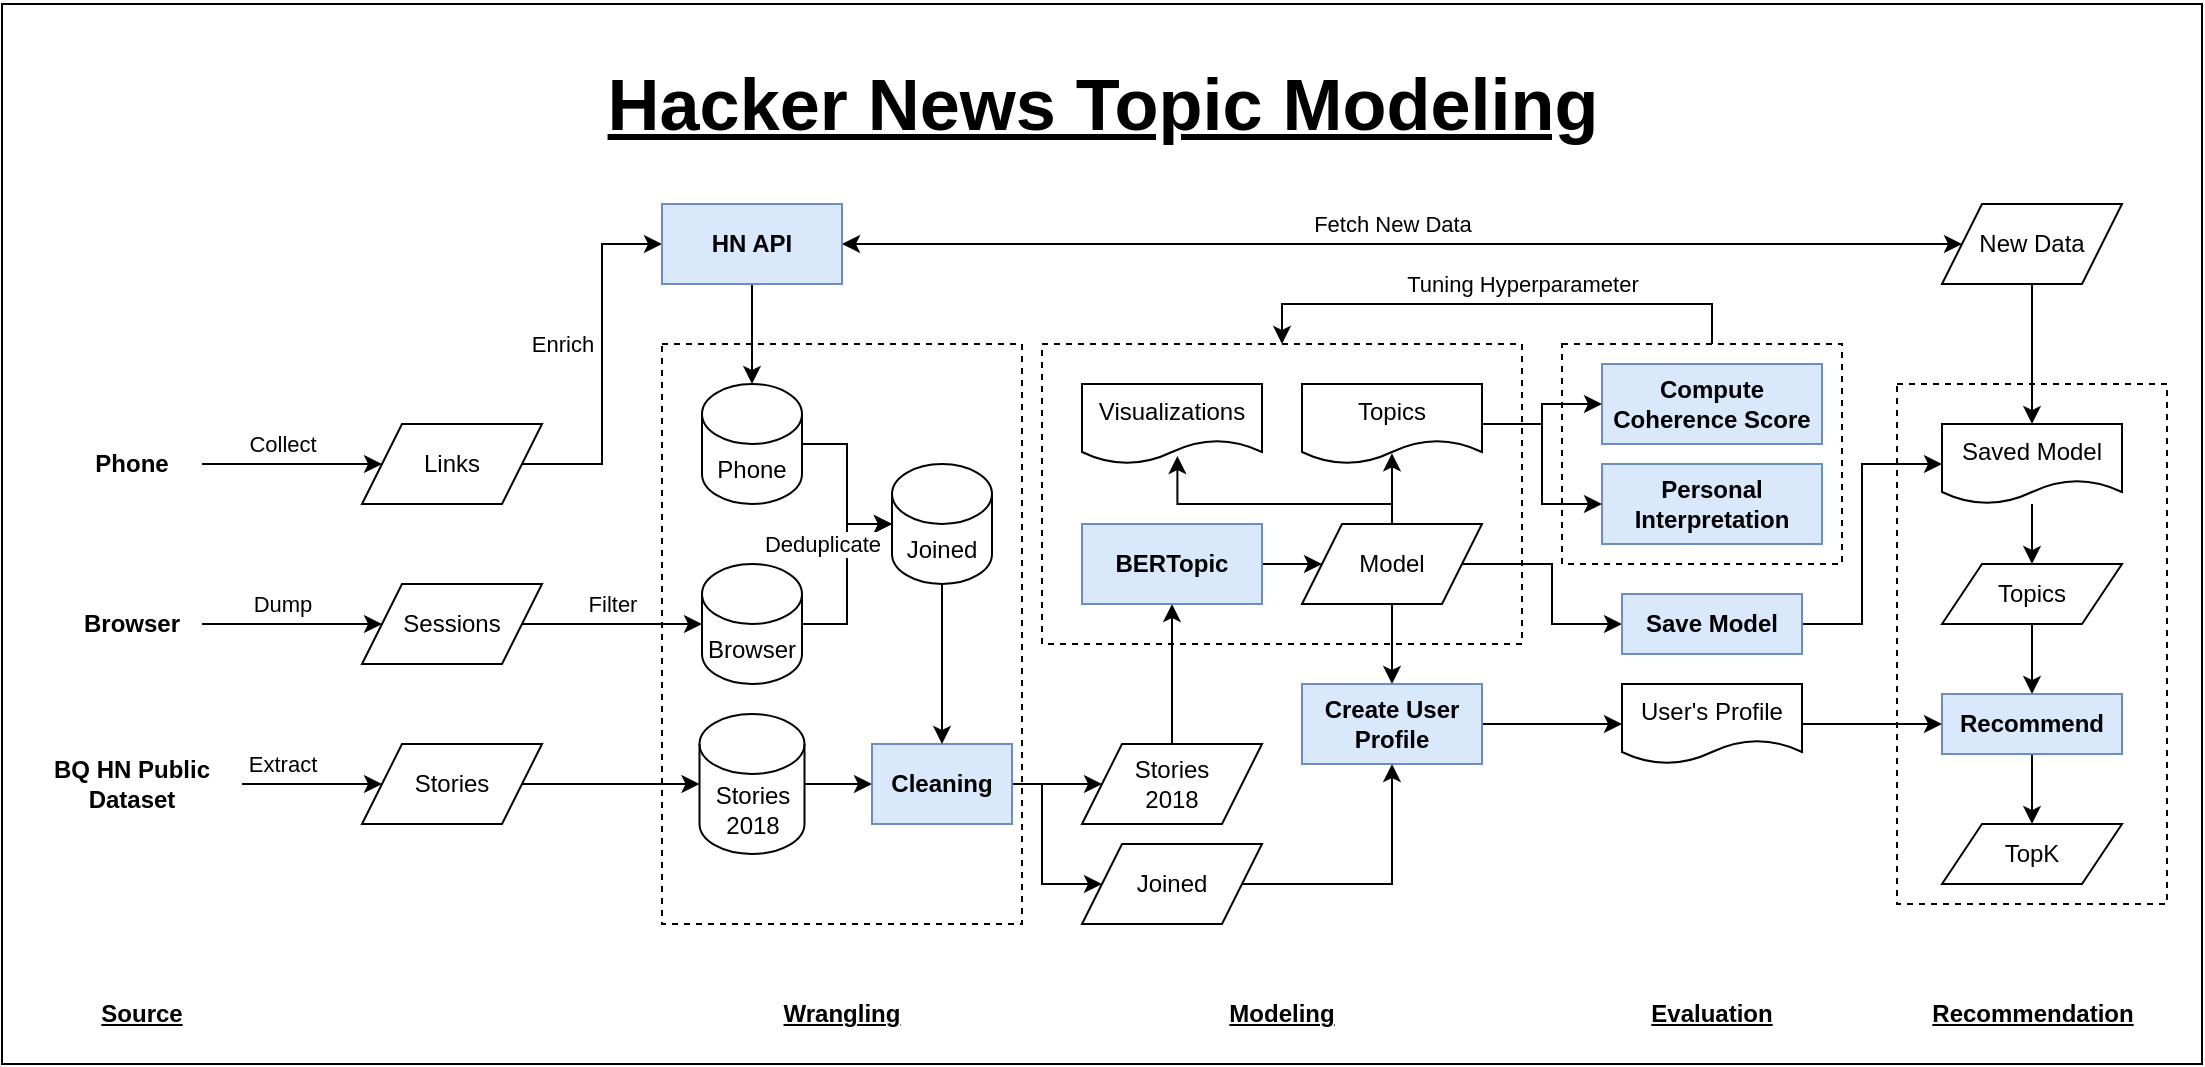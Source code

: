 <mxfile version="20.5.1" pages="2"><diagram id="fc1f3b67-3c9b-b1b3-7705-706421d27264" name="Hacker News Topic Modeling"><mxGraphModel dx="1027" dy="1567" grid="1" gridSize="10" guides="1" tooltips="1" connect="1" arrows="1" fold="1" page="1" pageScale="1" pageWidth="1100" pageHeight="850" math="0" shadow="0"><root><mxCell id="0"/><mxCell id="1" parent="0"/><mxCell id="yzU_6NjBlMC4nw0FbScF-209" value="" style="rounded=0;whiteSpace=wrap;html=1;fontSize=11;" vertex="1" parent="1"><mxGeometry y="-840" width="1100" height="530" as="geometry"/></mxCell><mxCell id="yzU_6NjBlMC4nw0FbScF-184" value="" style="rounded=0;whiteSpace=wrap;html=1;dashed=1;container=0;" vertex="1" parent="1"><mxGeometry x="947.5" y="-650" width="135" height="260" as="geometry"/></mxCell><mxCell id="yzU_6NjBlMC4nw0FbScF-57" value="" style="rounded=0;whiteSpace=wrap;html=1;dashed=1;" vertex="1" parent="1"><mxGeometry x="520" y="-670" width="240" height="150" as="geometry"/></mxCell><mxCell id="yzU_6NjBlMC4nw0FbScF-17" value="" style="rounded=0;whiteSpace=wrap;html=1;dashed=1;" vertex="1" parent="1"><mxGeometry x="330" y="-670" width="180" height="290" as="geometry"/></mxCell><mxCell id="L6XUVocnSM9AH8qmuX1u-2" value="&lt;h2 data-ved=&quot;2ahUKEwiYiaqV9PX6AhUh9nMBHewbC8oQ3B0oAXoECBsQDw&quot; data-attrid=&quot;title&quot; data-local-attribute=&quot;d3bn&quot; class=&quot;qrShPb kno-ecr-pt PZPZlf q8U8x&quot;&gt;&lt;u&gt;&lt;span&gt;Hacker News Topic Modeling&lt;br&gt;&lt;/span&gt;&lt;/u&gt;&lt;/h2&gt;" style="text;strokeColor=none;fillColor=none;html=1;fontSize=24;fontStyle=1;verticalAlign=middle;align=center;" parent="1" vertex="1"><mxGeometry x="500" y="-810" width="100" height="40" as="geometry"/></mxCell><mxCell id="yzU_6NjBlMC4nw0FbScF-10" style="edgeStyle=orthogonalEdgeStyle;rounded=0;orthogonalLoop=1;jettySize=auto;html=1;entryX=0;entryY=0.5;entryDx=0;entryDy=0;" edge="1" parent="1" source="yzU_6NjBlMC4nw0FbScF-2" target="yzU_6NjBlMC4nw0FbScF-6"><mxGeometry relative="1" as="geometry"/></mxCell><mxCell id="yzU_6NjBlMC4nw0FbScF-25" value="Collect" style="edgeLabel;html=1;align=center;verticalAlign=middle;resizable=0;points=[];" vertex="1" connectable="0" parent="yzU_6NjBlMC4nw0FbScF-10"><mxGeometry x="-0.222" y="1" relative="1" as="geometry"><mxPoint x="5" y="-9" as="offset"/></mxGeometry></mxCell><mxCell id="yzU_6NjBlMC4nw0FbScF-2" value="&lt;b&gt;Phone&lt;/b&gt;" style="text;html=1;strokeColor=none;fillColor=none;align=center;verticalAlign=middle;whiteSpace=wrap;rounded=0;" vertex="1" parent="1"><mxGeometry x="30" y="-630" width="70" height="40" as="geometry"/></mxCell><mxCell id="yzU_6NjBlMC4nw0FbScF-11" style="edgeStyle=orthogonalEdgeStyle;rounded=0;orthogonalLoop=1;jettySize=auto;html=1;entryX=0;entryY=0.5;entryDx=0;entryDy=0;" edge="1" parent="1" source="yzU_6NjBlMC4nw0FbScF-3" target="yzU_6NjBlMC4nw0FbScF-7"><mxGeometry relative="1" as="geometry"/></mxCell><mxCell id="yzU_6NjBlMC4nw0FbScF-3" value="&lt;b&gt;Browser&lt;/b&gt;" style="text;html=1;strokeColor=none;fillColor=none;align=center;verticalAlign=middle;whiteSpace=wrap;rounded=0;" vertex="1" parent="1"><mxGeometry x="30" y="-550" width="70" height="40" as="geometry"/></mxCell><mxCell id="yzU_6NjBlMC4nw0FbScF-12" style="edgeStyle=orthogonalEdgeStyle;rounded=0;orthogonalLoop=1;jettySize=auto;html=1;entryX=0;entryY=0.5;entryDx=0;entryDy=0;" edge="1" parent="1" source="yzU_6NjBlMC4nw0FbScF-4" target="yzU_6NjBlMC4nw0FbScF-8"><mxGeometry relative="1" as="geometry"/></mxCell><mxCell id="yzU_6NjBlMC4nw0FbScF-4" value="&lt;b&gt;BQ HN Public Dataset&lt;/b&gt;" style="text;html=1;strokeColor=none;fillColor=none;align=center;verticalAlign=middle;whiteSpace=wrap;rounded=0;" vertex="1" parent="1"><mxGeometry x="10" y="-470" width="110" height="40" as="geometry"/></mxCell><mxCell id="yzU_6NjBlMC4nw0FbScF-29" style="edgeStyle=orthogonalEdgeStyle;rounded=0;orthogonalLoop=1;jettySize=auto;html=1;entryX=0;entryY=0.5;entryDx=0;entryDy=0;" edge="1" parent="1" source="yzU_6NjBlMC4nw0FbScF-6" target="yzU_6NjBlMC4nw0FbScF-28"><mxGeometry relative="1" as="geometry"><Array as="points"><mxPoint x="300" y="-610"/><mxPoint x="300" y="-720"/></Array></mxGeometry></mxCell><mxCell id="yzU_6NjBlMC4nw0FbScF-31" value="Enrich" style="edgeLabel;html=1;align=center;verticalAlign=middle;resizable=0;points=[];" vertex="1" connectable="0" parent="yzU_6NjBlMC4nw0FbScF-29"><mxGeometry x="-0.183" y="-1" relative="1" as="geometry"><mxPoint x="-21" y="-27" as="offset"/></mxGeometry></mxCell><mxCell id="yzU_6NjBlMC4nw0FbScF-6" value="Links" style="shape=parallelogram;perimeter=parallelogramPerimeter;whiteSpace=wrap;html=1;fixedSize=1;" vertex="1" parent="1"><mxGeometry x="180" y="-630" width="90" height="40" as="geometry"/></mxCell><mxCell id="yzU_6NjBlMC4nw0FbScF-208" style="edgeStyle=orthogonalEdgeStyle;rounded=0;orthogonalLoop=1;jettySize=auto;html=1;entryX=0;entryY=0.5;entryDx=0;entryDy=0;entryPerimeter=0;fontSize=11;" edge="1" parent="1" source="yzU_6NjBlMC4nw0FbScF-7" target="yzU_6NjBlMC4nw0FbScF-14"><mxGeometry relative="1" as="geometry"/></mxCell><mxCell id="yzU_6NjBlMC4nw0FbScF-7" value="Sessions" style="shape=parallelogram;perimeter=parallelogramPerimeter;whiteSpace=wrap;html=1;fixedSize=1;" vertex="1" parent="1"><mxGeometry x="180" y="-550" width="90" height="40" as="geometry"/></mxCell><mxCell id="yzU_6NjBlMC4nw0FbScF-97" style="edgeStyle=orthogonalEdgeStyle;rounded=0;orthogonalLoop=1;jettySize=auto;html=1;entryX=0;entryY=0.5;entryDx=0;entryDy=0;entryPerimeter=0;fontSize=11;" edge="1" parent="1" source="yzU_6NjBlMC4nw0FbScF-8" target="yzU_6NjBlMC4nw0FbScF-15"><mxGeometry relative="1" as="geometry"/></mxCell><mxCell id="yzU_6NjBlMC4nw0FbScF-8" value="Stories" style="shape=parallelogram;perimeter=parallelogramPerimeter;whiteSpace=wrap;html=1;fixedSize=1;" vertex="1" parent="1"><mxGeometry x="180" y="-470" width="90" height="40" as="geometry"/></mxCell><mxCell id="yzU_6NjBlMC4nw0FbScF-104" style="edgeStyle=orthogonalEdgeStyle;rounded=0;orthogonalLoop=1;jettySize=auto;html=1;entryX=0;entryY=0.5;entryDx=0;entryDy=0;entryPerimeter=0;fontSize=11;" edge="1" parent="1" source="yzU_6NjBlMC4nw0FbScF-13" target="yzU_6NjBlMC4nw0FbScF-99"><mxGeometry relative="1" as="geometry"/></mxCell><mxCell id="yzU_6NjBlMC4nw0FbScF-13" value="Phone" style="shape=cylinder3;whiteSpace=wrap;html=1;boundedLbl=1;backgroundOutline=1;size=15;" vertex="1" parent="1"><mxGeometry x="350" y="-650" width="50" height="60" as="geometry"/></mxCell><mxCell id="yzU_6NjBlMC4nw0FbScF-105" style="edgeStyle=orthogonalEdgeStyle;rounded=0;orthogonalLoop=1;jettySize=auto;html=1;entryX=0;entryY=0.5;entryDx=0;entryDy=0;entryPerimeter=0;fontSize=11;" edge="1" parent="1" source="yzU_6NjBlMC4nw0FbScF-14" target="yzU_6NjBlMC4nw0FbScF-99"><mxGeometry relative="1" as="geometry"/></mxCell><mxCell id="yzU_6NjBlMC4nw0FbScF-14" value="Browser" style="shape=cylinder3;whiteSpace=wrap;html=1;boundedLbl=1;backgroundOutline=1;size=15;" vertex="1" parent="1"><mxGeometry x="350" y="-560" width="50" height="60" as="geometry"/></mxCell><mxCell id="yzU_6NjBlMC4nw0FbScF-96" style="edgeStyle=orthogonalEdgeStyle;rounded=0;orthogonalLoop=1;jettySize=auto;html=1;entryX=0;entryY=0.5;entryDx=0;entryDy=0;fontSize=11;" edge="1" parent="1" source="yzU_6NjBlMC4nw0FbScF-15" target="yzU_6NjBlMC4nw0FbScF-94"><mxGeometry relative="1" as="geometry"/></mxCell><mxCell id="yzU_6NjBlMC4nw0FbScF-15" value="Stories 2018" style="shape=cylinder3;whiteSpace=wrap;html=1;boundedLbl=1;backgroundOutline=1;size=15;" vertex="1" parent="1"><mxGeometry x="348.75" y="-485" width="52.5" height="70" as="geometry"/></mxCell><mxCell id="yzU_6NjBlMC4nw0FbScF-18" value="&lt;u&gt;&lt;b&gt;Source&lt;/b&gt;&lt;/u&gt;" style="text;html=1;strokeColor=none;fillColor=none;align=center;verticalAlign=middle;whiteSpace=wrap;rounded=0;dashed=1;" vertex="1" parent="1"><mxGeometry x="40" y="-350" width="60" height="30" as="geometry"/></mxCell><mxCell id="yzU_6NjBlMC4nw0FbScF-19" value="&lt;u&gt;&lt;b&gt;Wrangling&lt;/b&gt;&lt;/u&gt;" style="text;html=1;strokeColor=none;fillColor=none;align=center;verticalAlign=middle;whiteSpace=wrap;rounded=0;dashed=1;" vertex="1" parent="1"><mxGeometry x="355" y="-350" width="130" height="30" as="geometry"/></mxCell><mxCell id="yzU_6NjBlMC4nw0FbScF-26" value="Dump" style="edgeLabel;html=1;align=center;verticalAlign=middle;resizable=0;points=[];" vertex="1" connectable="0" parent="1"><mxGeometry x="140.002" y="-540" as="geometry"/></mxCell><mxCell id="yzU_6NjBlMC4nw0FbScF-27" value="Extract" style="edgeLabel;html=1;align=center;verticalAlign=middle;resizable=0;points=[];" vertex="1" connectable="0" parent="1"><mxGeometry x="140.002" y="-460" as="geometry"/></mxCell><mxCell id="yzU_6NjBlMC4nw0FbScF-30" style="edgeStyle=orthogonalEdgeStyle;rounded=0;orthogonalLoop=1;jettySize=auto;html=1;entryX=0.5;entryY=0;entryDx=0;entryDy=0;entryPerimeter=0;" edge="1" parent="1" source="yzU_6NjBlMC4nw0FbScF-28" target="yzU_6NjBlMC4nw0FbScF-13"><mxGeometry relative="1" as="geometry"><Array as="points"><mxPoint x="375" y="-720"/></Array></mxGeometry></mxCell><mxCell id="yzU_6NjBlMC4nw0FbScF-186" style="rounded=0;orthogonalLoop=1;jettySize=auto;html=1;entryX=0;entryY=0.5;entryDx=0;entryDy=0;fontSize=11;startArrow=classic;startFill=1;" edge="1" parent="1" source="yzU_6NjBlMC4nw0FbScF-28" target="yzU_6NjBlMC4nw0FbScF-185"><mxGeometry relative="1" as="geometry"/></mxCell><mxCell id="yzU_6NjBlMC4nw0FbScF-211" value="Fetch New Data" style="edgeLabel;html=1;align=center;verticalAlign=middle;resizable=0;points=[];fontSize=11;" vertex="1" connectable="0" parent="yzU_6NjBlMC4nw0FbScF-186"><mxGeometry x="-0.075" y="1" relative="1" as="geometry"><mxPoint x="16" y="-9" as="offset"/></mxGeometry></mxCell><mxCell id="yzU_6NjBlMC4nw0FbScF-28" value="&lt;b&gt;HN API&lt;/b&gt;" style="rounded=0;whiteSpace=wrap;html=1;fillColor=#dae8fc;strokeColor=#6c8ebf;" vertex="1" parent="1"><mxGeometry x="330" y="-740" width="90" height="40" as="geometry"/></mxCell><mxCell id="yzU_6NjBlMC4nw0FbScF-32" value="Filter" style="edgeLabel;html=1;align=center;verticalAlign=middle;resizable=0;points=[];" vertex="1" connectable="0" parent="1"><mxGeometry x="304.998" y="-539.996" as="geometry"/></mxCell><mxCell id="yzU_6NjBlMC4nw0FbScF-58" value="&lt;u&gt;&lt;b&gt;Modeling&lt;/b&gt;&lt;/u&gt;" style="text;html=1;strokeColor=none;fillColor=none;align=center;verticalAlign=middle;whiteSpace=wrap;rounded=0;dashed=1;" vertex="1" parent="1"><mxGeometry x="610" y="-350" width="60" height="30" as="geometry"/></mxCell><mxCell id="yzU_6NjBlMC4nw0FbScF-61" value="Visualizations" style="shape=document;whiteSpace=wrap;html=1;boundedLbl=1;" vertex="1" parent="1"><mxGeometry x="540" y="-650" width="90" height="40" as="geometry"/></mxCell><mxCell id="yzU_6NjBlMC4nw0FbScF-146" style="edgeStyle=orthogonalEdgeStyle;rounded=0;orthogonalLoop=1;jettySize=auto;html=1;entryX=0.5;entryY=0;entryDx=0;entryDy=0;fontSize=11;" edge="1" parent="1" source="yzU_6NjBlMC4nw0FbScF-67" target="yzU_6NjBlMC4nw0FbScF-57"><mxGeometry relative="1" as="geometry"><Array as="points"><mxPoint x="855" y="-690"/><mxPoint x="640" y="-690"/></Array></mxGeometry></mxCell><mxCell id="yzU_6NjBlMC4nw0FbScF-67" value="" style="rounded=0;whiteSpace=wrap;html=1;dashed=1;container=0;" vertex="1" parent="1"><mxGeometry x="780" y="-670" width="140" height="110" as="geometry"/></mxCell><mxCell id="yzU_6NjBlMC4nw0FbScF-69" value="&lt;b&gt;Compute Coherence Score&lt;/b&gt;" style="rounded=0;whiteSpace=wrap;html=1;fillColor=#dae8fc;strokeColor=#6c8ebf;" vertex="1" parent="1"><mxGeometry x="800" y="-660" width="110" height="40" as="geometry"/></mxCell><mxCell id="yzU_6NjBlMC4nw0FbScF-72" value="&lt;b&gt;Personal Interpretation&lt;/b&gt;" style="rounded=0;whiteSpace=wrap;html=1;fillColor=#dae8fc;strokeColor=#6c8ebf;" vertex="1" parent="1"><mxGeometry x="800" y="-610" width="110" height="40" as="geometry"/></mxCell><mxCell id="yzU_6NjBlMC4nw0FbScF-122" style="edgeStyle=orthogonalEdgeStyle;rounded=0;orthogonalLoop=1;jettySize=auto;html=1;entryX=0;entryY=0.5;entryDx=0;entryDy=0;fontSize=11;" edge="1" parent="1" source="yzU_6NjBlMC4nw0FbScF-94" target="yzU_6NjBlMC4nw0FbScF-120"><mxGeometry relative="1" as="geometry"/></mxCell><mxCell id="yzU_6NjBlMC4nw0FbScF-123" style="edgeStyle=orthogonalEdgeStyle;rounded=0;orthogonalLoop=1;jettySize=auto;html=1;entryX=0;entryY=0.5;entryDx=0;entryDy=0;fontSize=11;" edge="1" parent="1" source="yzU_6NjBlMC4nw0FbScF-94" target="yzU_6NjBlMC4nw0FbScF-121"><mxGeometry relative="1" as="geometry"><Array as="points"><mxPoint x="520" y="-450"/><mxPoint x="520" y="-400"/></Array></mxGeometry></mxCell><mxCell id="yzU_6NjBlMC4nw0FbScF-94" value="&lt;b&gt;Cleaning&lt;/b&gt;" style="rounded=0;whiteSpace=wrap;html=1;fillColor=#dae8fc;strokeColor=#6c8ebf;" vertex="1" parent="1"><mxGeometry x="435" y="-470" width="70" height="40" as="geometry"/></mxCell><mxCell id="yzU_6NjBlMC4nw0FbScF-102" style="edgeStyle=orthogonalEdgeStyle;rounded=0;orthogonalLoop=1;jettySize=auto;html=1;entryX=0.5;entryY=0;entryDx=0;entryDy=0;fontSize=11;" edge="1" parent="1" source="yzU_6NjBlMC4nw0FbScF-99" target="yzU_6NjBlMC4nw0FbScF-94"><mxGeometry relative="1" as="geometry"/></mxCell><mxCell id="yzU_6NjBlMC4nw0FbScF-99" value="Joined" style="shape=cylinder3;whiteSpace=wrap;html=1;boundedLbl=1;backgroundOutline=1;size=15;" vertex="1" parent="1"><mxGeometry x="445" y="-610" width="50" height="60" as="geometry"/></mxCell><mxCell id="yzU_6NjBlMC4nw0FbScF-106" value="Deduplicate" style="edgeLabel;html=1;align=center;verticalAlign=middle;resizable=0;points=[];" vertex="1" connectable="0" parent="1"><mxGeometry x="409.998" y="-569.996" as="geometry"/></mxCell><mxCell id="yzU_6NjBlMC4nw0FbScF-125" style="edgeStyle=orthogonalEdgeStyle;rounded=0;orthogonalLoop=1;jettySize=auto;html=1;entryX=0.5;entryY=1;entryDx=0;entryDy=0;fontSize=11;" edge="1" parent="1" source="yzU_6NjBlMC4nw0FbScF-120" target="yzU_6NjBlMC4nw0FbScF-59"><mxGeometry relative="1" as="geometry"/></mxCell><mxCell id="yzU_6NjBlMC4nw0FbScF-120" value="&lt;div&gt;Stories&lt;/div&gt;&lt;div&gt;2018&lt;/div&gt;" style="shape=parallelogram;perimeter=parallelogramPerimeter;whiteSpace=wrap;html=1;fixedSize=1;" vertex="1" parent="1"><mxGeometry x="540" y="-470" width="90" height="40" as="geometry"/></mxCell><mxCell id="yzU_6NjBlMC4nw0FbScF-136" style="edgeStyle=orthogonalEdgeStyle;rounded=0;orthogonalLoop=1;jettySize=auto;html=1;entryX=0.5;entryY=1;entryDx=0;entryDy=0;fontSize=11;" edge="1" parent="1" source="yzU_6NjBlMC4nw0FbScF-121" target="yzU_6NjBlMC4nw0FbScF-134"><mxGeometry relative="1" as="geometry"/></mxCell><mxCell id="yzU_6NjBlMC4nw0FbScF-121" value="Joined" style="shape=parallelogram;perimeter=parallelogramPerimeter;whiteSpace=wrap;html=1;fixedSize=1;" vertex="1" parent="1"><mxGeometry x="540" y="-420" width="90" height="40" as="geometry"/></mxCell><mxCell id="yzU_6NjBlMC4nw0FbScF-131" style="edgeStyle=orthogonalEdgeStyle;rounded=0;orthogonalLoop=1;jettySize=auto;html=1;entryX=0;entryY=0.5;entryDx=0;entryDy=0;fontSize=11;" edge="1" parent="1" source="yzU_6NjBlMC4nw0FbScF-59" target="yzU_6NjBlMC4nw0FbScF-130"><mxGeometry relative="1" as="geometry"/></mxCell><mxCell id="yzU_6NjBlMC4nw0FbScF-59" value="&lt;b&gt;BERTopic&lt;/b&gt;" style="rounded=0;whiteSpace=wrap;html=1;fillColor=#dae8fc;strokeColor=#6c8ebf;" vertex="1" parent="1"><mxGeometry x="540" y="-580" width="90" height="40" as="geometry"/></mxCell><mxCell id="yzU_6NjBlMC4nw0FbScF-142" style="edgeStyle=orthogonalEdgeStyle;rounded=0;orthogonalLoop=1;jettySize=auto;html=1;entryX=0;entryY=0.5;entryDx=0;entryDy=0;fontSize=11;" edge="1" parent="1" source="yzU_6NjBlMC4nw0FbScF-128" target="yzU_6NjBlMC4nw0FbScF-69"><mxGeometry relative="1" as="geometry"><Array as="points"><mxPoint x="770" y="-630"/><mxPoint x="770" y="-640"/></Array></mxGeometry></mxCell><mxCell id="yzU_6NjBlMC4nw0FbScF-143" style="edgeStyle=orthogonalEdgeStyle;rounded=0;orthogonalLoop=1;jettySize=auto;html=1;entryX=0;entryY=0.5;entryDx=0;entryDy=0;fontSize=11;" edge="1" parent="1" source="yzU_6NjBlMC4nw0FbScF-128" target="yzU_6NjBlMC4nw0FbScF-72"><mxGeometry relative="1" as="geometry"><Array as="points"><mxPoint x="770" y="-630"/><mxPoint x="770" y="-590"/></Array></mxGeometry></mxCell><mxCell id="yzU_6NjBlMC4nw0FbScF-128" value="Topics" style="shape=document;whiteSpace=wrap;html=1;boundedLbl=1;" vertex="1" parent="1"><mxGeometry x="650" y="-650" width="90" height="40" as="geometry"/></mxCell><mxCell id="yzU_6NjBlMC4nw0FbScF-132" style="edgeStyle=orthogonalEdgeStyle;rounded=0;orthogonalLoop=1;jettySize=auto;html=1;entryX=0.5;entryY=0.867;entryDx=0;entryDy=0;entryPerimeter=0;fontSize=11;" edge="1" parent="1" source="yzU_6NjBlMC4nw0FbScF-130" target="yzU_6NjBlMC4nw0FbScF-128"><mxGeometry relative="1" as="geometry"/></mxCell><mxCell id="yzU_6NjBlMC4nw0FbScF-133" style="edgeStyle=orthogonalEdgeStyle;rounded=0;orthogonalLoop=1;jettySize=auto;html=1;entryX=0.53;entryY=0.9;entryDx=0;entryDy=0;entryPerimeter=0;fontSize=11;" edge="1" parent="1" source="yzU_6NjBlMC4nw0FbScF-130" target="yzU_6NjBlMC4nw0FbScF-61"><mxGeometry relative="1" as="geometry"><Array as="points"><mxPoint x="695" y="-590"/><mxPoint x="588" y="-590"/></Array></mxGeometry></mxCell><mxCell id="yzU_6NjBlMC4nw0FbScF-135" style="edgeStyle=orthogonalEdgeStyle;rounded=0;orthogonalLoop=1;jettySize=auto;html=1;entryX=0.5;entryY=0;entryDx=0;entryDy=0;fontSize=11;" edge="1" parent="1" source="yzU_6NjBlMC4nw0FbScF-130" target="yzU_6NjBlMC4nw0FbScF-134"><mxGeometry relative="1" as="geometry"/></mxCell><mxCell id="yzU_6NjBlMC4nw0FbScF-182" style="edgeStyle=orthogonalEdgeStyle;rounded=0;orthogonalLoop=1;jettySize=auto;html=1;entryX=0;entryY=0.5;entryDx=0;entryDy=0;fontSize=11;" edge="1" parent="1" source="yzU_6NjBlMC4nw0FbScF-130" target="yzU_6NjBlMC4nw0FbScF-178"><mxGeometry relative="1" as="geometry"/></mxCell><mxCell id="yzU_6NjBlMC4nw0FbScF-130" value="Model" style="shape=parallelogram;perimeter=parallelogramPerimeter;whiteSpace=wrap;html=1;fixedSize=1;" vertex="1" parent="1"><mxGeometry x="650" y="-580" width="90" height="40" as="geometry"/></mxCell><mxCell id="yzU_6NjBlMC4nw0FbScF-202" style="edgeStyle=orthogonalEdgeStyle;rounded=0;orthogonalLoop=1;jettySize=auto;html=1;entryX=0;entryY=0.5;entryDx=0;entryDy=0;fontSize=11;" edge="1" parent="1" source="yzU_6NjBlMC4nw0FbScF-134" target="yzU_6NjBlMC4nw0FbScF-201"><mxGeometry relative="1" as="geometry"/></mxCell><mxCell id="yzU_6NjBlMC4nw0FbScF-134" value="&lt;b&gt;Create User Profile&lt;/b&gt;" style="rounded=0;whiteSpace=wrap;html=1;fillColor=#dae8fc;strokeColor=#6c8ebf;" vertex="1" parent="1"><mxGeometry x="650" y="-500" width="90" height="40" as="geometry"/></mxCell><mxCell id="yzU_6NjBlMC4nw0FbScF-176" value="Tuning Hyperparameter" style="edgeLabel;html=1;align=center;verticalAlign=middle;resizable=0;points=[];" vertex="1" connectable="0" parent="1"><mxGeometry x="759.998" y="-699.996" as="geometry"/></mxCell><mxCell id="yzU_6NjBlMC4nw0FbScF-207" style="edgeStyle=orthogonalEdgeStyle;rounded=0;orthogonalLoop=1;jettySize=auto;html=1;entryX=0;entryY=0.5;entryDx=0;entryDy=0;fontSize=11;" edge="1" parent="1" source="yzU_6NjBlMC4nw0FbScF-178" target="yzU_6NjBlMC4nw0FbScF-187"><mxGeometry relative="1" as="geometry"><Array as="points"><mxPoint x="930" y="-530"/><mxPoint x="930" y="-610"/></Array></mxGeometry></mxCell><mxCell id="yzU_6NjBlMC4nw0FbScF-178" value="&lt;b&gt;Save Model&lt;/b&gt;" style="rounded=0;whiteSpace=wrap;html=1;fillColor=#dae8fc;strokeColor=#6c8ebf;" vertex="1" parent="1"><mxGeometry x="810" y="-545" width="90" height="30" as="geometry"/></mxCell><mxCell id="yzU_6NjBlMC4nw0FbScF-181" value="&lt;u&gt;&lt;b&gt;Evaluation&lt;/b&gt;&lt;/u&gt;" style="text;html=1;strokeColor=none;fillColor=none;align=center;verticalAlign=middle;whiteSpace=wrap;rounded=0;dashed=1;" vertex="1" parent="1"><mxGeometry x="805" y="-350" width="100" height="30" as="geometry"/></mxCell><mxCell id="yzU_6NjBlMC4nw0FbScF-191" style="edgeStyle=orthogonalEdgeStyle;rounded=0;orthogonalLoop=1;jettySize=auto;html=1;entryX=0.5;entryY=0;entryDx=0;entryDy=0;fontSize=11;" edge="1" parent="1" source="yzU_6NjBlMC4nw0FbScF-185" target="yzU_6NjBlMC4nw0FbScF-187"><mxGeometry relative="1" as="geometry"/></mxCell><mxCell id="yzU_6NjBlMC4nw0FbScF-185" value="New Data" style="shape=parallelogram;perimeter=parallelogramPerimeter;whiteSpace=wrap;html=1;fixedSize=1;" vertex="1" parent="1"><mxGeometry x="970" y="-740" width="90" height="40" as="geometry"/></mxCell><mxCell id="yzU_6NjBlMC4nw0FbScF-194" style="edgeStyle=orthogonalEdgeStyle;rounded=0;orthogonalLoop=1;jettySize=auto;html=1;entryX=0.5;entryY=0;entryDx=0;entryDy=0;fontSize=11;" edge="1" parent="1" source="yzU_6NjBlMC4nw0FbScF-187" target="yzU_6NjBlMC4nw0FbScF-193"><mxGeometry relative="1" as="geometry"/></mxCell><mxCell id="yzU_6NjBlMC4nw0FbScF-187" value="Saved Model" style="shape=document;whiteSpace=wrap;html=1;boundedLbl=1;" vertex="1" parent="1"><mxGeometry x="970" y="-630" width="90" height="40" as="geometry"/></mxCell><mxCell id="yzU_6NjBlMC4nw0FbScF-188" value="&lt;u&gt;&lt;b&gt;Recommendation&lt;/b&gt;&lt;/u&gt;" style="text;html=1;strokeColor=none;fillColor=none;align=center;verticalAlign=middle;whiteSpace=wrap;rounded=0;dashed=1;" vertex="1" parent="1"><mxGeometry x="952.5" y="-350" width="125" height="30" as="geometry"/></mxCell><mxCell id="yzU_6NjBlMC4nw0FbScF-203" style="edgeStyle=orthogonalEdgeStyle;rounded=0;orthogonalLoop=1;jettySize=auto;html=1;entryX=0.5;entryY=0;entryDx=0;entryDy=0;fontSize=11;" edge="1" parent="1" source="yzU_6NjBlMC4nw0FbScF-193" target="yzU_6NjBlMC4nw0FbScF-199"><mxGeometry relative="1" as="geometry"/></mxCell><mxCell id="yzU_6NjBlMC4nw0FbScF-193" value="Topics" style="shape=parallelogram;perimeter=parallelogramPerimeter;whiteSpace=wrap;html=1;fixedSize=1;" vertex="1" parent="1"><mxGeometry x="970" y="-560" width="90" height="30" as="geometry"/></mxCell><mxCell id="yzU_6NjBlMC4nw0FbScF-206" style="edgeStyle=orthogonalEdgeStyle;rounded=0;orthogonalLoop=1;jettySize=auto;html=1;entryX=0.5;entryY=0;entryDx=0;entryDy=0;fontSize=11;" edge="1" parent="1" source="yzU_6NjBlMC4nw0FbScF-199" target="yzU_6NjBlMC4nw0FbScF-205"><mxGeometry relative="1" as="geometry"/></mxCell><mxCell id="yzU_6NjBlMC4nw0FbScF-199" value="&lt;b&gt;Recommend&lt;/b&gt;" style="rounded=0;whiteSpace=wrap;html=1;fillColor=#dae8fc;strokeColor=#6c8ebf;" vertex="1" parent="1"><mxGeometry x="970" y="-495" width="90" height="30" as="geometry"/></mxCell><mxCell id="yzU_6NjBlMC4nw0FbScF-204" style="edgeStyle=orthogonalEdgeStyle;rounded=0;orthogonalLoop=1;jettySize=auto;html=1;fontSize=11;" edge="1" parent="1" source="yzU_6NjBlMC4nw0FbScF-201" target="yzU_6NjBlMC4nw0FbScF-199"><mxGeometry relative="1" as="geometry"/></mxCell><mxCell id="yzU_6NjBlMC4nw0FbScF-201" value="User's Profile" style="shape=document;whiteSpace=wrap;html=1;boundedLbl=1;" vertex="1" parent="1"><mxGeometry x="810" y="-500" width="90" height="40" as="geometry"/></mxCell><mxCell id="yzU_6NjBlMC4nw0FbScF-205" value="TopK" style="shape=parallelogram;perimeter=parallelogramPerimeter;whiteSpace=wrap;html=1;fixedSize=1;" vertex="1" parent="1"><mxGeometry x="970" y="-430" width="90" height="30" as="geometry"/></mxCell></root></mxGraphModel></diagram><diagram id="cdb5e136-1861-7ef1-5e76-c57f7e18aa8d" name="ERD Data Structure - MAL Data Warehouse"><mxGraphModel dx="1027" dy="592" grid="1" gridSize="10" guides="1" tooltips="1" connect="1" arrows="1" fold="1" page="1" pageScale="1" pageWidth="1100" pageHeight="850" math="0" shadow="0"><root><mxCell id="0"/><mxCell id="1" parent="0"/><mxCell id="4a63a70a29bb4ada-31" value="" style="edgeStyle=none;rounded=0;html=1;startArrow=ERzeroToMany;startFill=1;endArrow=ERzeroToOne;endFill=1;jettySize=auto;orthogonalLoop=1;fontSize=10;strokeColor=#000066;" parent="1" source="4a63a70a29bb4ada-1" target="4a63a70a29bb4ada-18" edge="1"><mxGeometry relative="1" as="geometry"/></mxCell><mxCell id="4a63a70a29bb4ada-45" value="" style="edgeStyle=none;rounded=0;html=1;startArrow=ERoneToMany;startFill=0;endArrow=ERzeroToMany;endFill=1;jettySize=auto;orthogonalLoop=1;fontSize=10;strokeColor=#000066;" parent="1" source="4a63a70a29bb4ada-1" target="4a63a70a29bb4ada-32" edge="1"><mxGeometry relative="1" as="geometry"/></mxCell><mxCell id="4a63a70a29bb4ada-1" value="Users" style="swimlane;fontStyle=0;childLayout=stackLayout;horizontal=1;startSize=26;fillColor=#ffe6cc;horizontalStack=0;resizeParent=1;resizeParentMax=0;resizeLast=0;collapsible=1;marginBottom=0;swimlaneFillColor=#ffffff;align=center;strokeWidth=1;fontSize=13;strokeColor=#d79b00;" parent="1" vertex="1"><mxGeometry x="80" y="41" width="160" height="144" as="geometry"/></mxCell><mxCell id="4a63a70a29bb4ada-2" value="UserID" style="shape=partialRectangle;top=0;left=0;right=0;bottom=1;align=left;verticalAlign=middle;fillColor=none;spacingLeft=34;spacingRight=4;overflow=hidden;rotatable=0;points=[[0,0.5],[1,0.5]];portConstraint=eastwest;dropTarget=0;fontStyle=5;" parent="4a63a70a29bb4ada-1" vertex="1"><mxGeometry y="26" width="160" height="30" as="geometry"/></mxCell><mxCell id="4a63a70a29bb4ada-3" value="PK" style="shape=partialRectangle;top=0;left=0;bottom=0;fillColor=none;align=left;verticalAlign=middle;spacingLeft=4;spacingRight=4;overflow=hidden;rotatable=0;points=[];portConstraint=eastwest;part=1;fontStyle=1" parent="4a63a70a29bb4ada-2" vertex="1" connectable="0"><mxGeometry width="30" height="30" as="geometry"/></mxCell><mxCell id="4a63a70a29bb4ada-6" value="CoachID" style="shape=partialRectangle;top=0;left=0;right=0;bottom=0;align=left;verticalAlign=top;fillColor=none;spacingLeft=34;spacingRight=4;overflow=hidden;rotatable=0;points=[[0,0.5],[1,0.5]];portConstraint=eastwest;dropTarget=0;fontStyle=2" parent="4a63a70a29bb4ada-1" vertex="1"><mxGeometry y="56" width="160" height="26" as="geometry"/></mxCell><mxCell id="4a63a70a29bb4ada-7" value="FK" style="shape=partialRectangle;top=0;left=0;bottom=0;fillColor=none;align=left;verticalAlign=top;spacingLeft=4;spacingRight=4;overflow=hidden;rotatable=0;points=[];portConstraint=eastwest;part=1;fontStyle=2" parent="4a63a70a29bb4ada-6" vertex="1" connectable="0"><mxGeometry width="30" height="26" as="geometry"/></mxCell><mxCell id="5ecfb9fce94ea102-8" value="Name" style="shape=partialRectangle;top=0;left=0;right=0;bottom=0;align=left;verticalAlign=top;fillColor=none;spacingLeft=34;spacingRight=4;overflow=hidden;rotatable=0;points=[[0,0.5],[1,0.5]];portConstraint=eastwest;dropTarget=0;" parent="4a63a70a29bb4ada-1" vertex="1"><mxGeometry y="82" width="160" height="26" as="geometry"/></mxCell><mxCell id="5ecfb9fce94ea102-9" value="" style="shape=partialRectangle;top=0;left=0;bottom=0;fillColor=none;align=left;verticalAlign=top;spacingLeft=4;spacingRight=4;overflow=hidden;rotatable=0;points=[];portConstraint=eastwest;part=1;" parent="5ecfb9fce94ea102-8" vertex="1" connectable="0"><mxGeometry width="30" height="26" as="geometry"/></mxCell><mxCell id="4a63a70a29bb4ada-16" value="HabitNum" style="shape=partialRectangle;top=0;left=0;right=0;bottom=0;align=left;verticalAlign=top;fillColor=none;spacingLeft=34;spacingRight=4;overflow=hidden;rotatable=0;points=[[0,0.5],[1,0.5]];portConstraint=eastwest;dropTarget=0;" parent="4a63a70a29bb4ada-1" vertex="1"><mxGeometry y="108" width="160" height="26" as="geometry"/></mxCell><mxCell id="4a63a70a29bb4ada-17" value="" style="shape=partialRectangle;top=0;left=0;bottom=0;fillColor=none;align=left;verticalAlign=top;spacingLeft=4;spacingRight=4;overflow=hidden;rotatable=0;points=[];portConstraint=eastwest;part=1;" parent="4a63a70a29bb4ada-16" vertex="1" connectable="0"><mxGeometry width="30" height="26" as="geometry"/></mxCell><mxCell id="4a63a70a29bb4ada-10" value="" style="shape=partialRectangle;top=0;left=0;right=0;bottom=0;align=left;verticalAlign=top;fillColor=none;spacingLeft=34;spacingRight=4;overflow=hidden;rotatable=0;points=[[0,0.5],[1,0.5]];portConstraint=eastwest;dropTarget=0;" parent="4a63a70a29bb4ada-1" vertex="1"><mxGeometry y="134" width="160" height="10" as="geometry"/></mxCell><mxCell id="4a63a70a29bb4ada-11" value="" style="shape=partialRectangle;top=0;left=0;bottom=0;fillColor=none;align=left;verticalAlign=top;spacingLeft=4;spacingRight=4;overflow=hidden;rotatable=0;points=[];portConstraint=eastwest;part=1;" parent="4a63a70a29bb4ada-10" vertex="1" connectable="0"><mxGeometry width="30" height="10" as="geometry"/></mxCell><mxCell id="4a63a70a29bb4ada-32" value="Habits" style="swimlane;fontStyle=0;childLayout=stackLayout;horizontal=1;startSize=26;fillColor=#FFE6CC;horizontalStack=0;resizeParent=1;resizeParentMax=0;resizeLast=0;collapsible=1;marginBottom=0;swimlaneFillColor=#ffffff;align=center;strokeWidth=1;fontSize=13;strokeColor=#d79b00;" parent="1" vertex="1"><mxGeometry x="429" y="67" width="160" height="92" as="geometry"/></mxCell><mxCell id="4a63a70a29bb4ada-33" value="HabitID" style="shape=partialRectangle;top=0;left=0;right=0;bottom=1;align=left;verticalAlign=middle;fillColor=none;spacingLeft=34;spacingRight=4;overflow=hidden;rotatable=0;points=[[0,0.5],[1,0.5]];portConstraint=eastwest;dropTarget=0;fontStyle=5;" parent="4a63a70a29bb4ada-32" vertex="1"><mxGeometry y="26" width="160" height="30" as="geometry"/></mxCell><mxCell id="4a63a70a29bb4ada-34" value="PK" style="shape=partialRectangle;top=0;left=0;bottom=0;fillColor=none;align=left;verticalAlign=middle;spacingLeft=4;spacingRight=4;overflow=hidden;rotatable=0;points=[];portConstraint=eastwest;part=1;fontStyle=1" parent="4a63a70a29bb4ada-33" vertex="1" connectable="0"><mxGeometry width="30" height="30" as="geometry"/></mxCell><mxCell id="4a63a70a29bb4ada-37" value="HabitName" style="shape=partialRectangle;top=0;left=0;right=0;bottom=0;align=left;verticalAlign=top;fillColor=none;spacingLeft=34;spacingRight=4;overflow=hidden;rotatable=0;points=[[0,0.5],[1,0.5]];portConstraint=eastwest;dropTarget=0;" parent="4a63a70a29bb4ada-32" vertex="1"><mxGeometry y="56" width="160" height="26" as="geometry"/></mxCell><mxCell id="4a63a70a29bb4ada-38" value="" style="shape=partialRectangle;top=0;left=0;bottom=0;fillColor=none;align=left;verticalAlign=top;spacingLeft=4;spacingRight=4;overflow=hidden;rotatable=0;points=[];portConstraint=eastwest;part=1;" parent="4a63a70a29bb4ada-37" vertex="1" connectable="0"><mxGeometry width="30" height="26" as="geometry"/></mxCell><mxCell id="4a63a70a29bb4ada-43" value="" style="shape=partialRectangle;top=0;left=0;right=0;bottom=0;align=left;verticalAlign=top;fillColor=none;spacingLeft=34;spacingRight=4;overflow=hidden;rotatable=0;points=[[0,0.5],[1,0.5]];portConstraint=eastwest;dropTarget=0;" parent="4a63a70a29bb4ada-32" vertex="1"><mxGeometry y="82" width="160" height="10" as="geometry"/></mxCell><mxCell id="4a63a70a29bb4ada-44" value="" style="shape=partialRectangle;top=0;left=0;bottom=0;fillColor=none;align=left;verticalAlign=top;spacingLeft=4;spacingRight=4;overflow=hidden;rotatable=0;points=[];portConstraint=eastwest;part=1;" parent="4a63a70a29bb4ada-43" vertex="1" connectable="0"><mxGeometry width="30" height="10" as="geometry"/></mxCell><mxCell id="4a63a70a29bb4ada-18" value="Coaches" style="swimlane;fontStyle=0;childLayout=stackLayout;horizontal=1;startSize=26;fillColor=#ffe6cc;horizontalStack=0;resizeParent=1;resizeParentMax=0;resizeLast=0;collapsible=1;marginBottom=0;swimlaneFillColor=#ffffff;align=center;strokeWidth=1;fontSize=13;strokeColor=#d79b00;" parent="1" vertex="1"><mxGeometry x="82" y="280" width="160" height="92" as="geometry"/></mxCell><mxCell id="4a63a70a29bb4ada-19" value="CoachID" style="shape=partialRectangle;top=0;left=0;right=0;bottom=1;align=left;verticalAlign=middle;fillColor=none;spacingLeft=34;spacingRight=4;overflow=hidden;rotatable=0;points=[[0,0.5],[1,0.5]];portConstraint=eastwest;dropTarget=0;fontStyle=5;" parent="4a63a70a29bb4ada-18" vertex="1"><mxGeometry y="26" width="160" height="30" as="geometry"/></mxCell><mxCell id="4a63a70a29bb4ada-20" value="PK" style="shape=partialRectangle;top=0;left=0;bottom=0;fillColor=none;align=left;verticalAlign=middle;spacingLeft=4;spacingRight=4;overflow=hidden;rotatable=0;points=[];portConstraint=eastwest;part=1;" parent="4a63a70a29bb4ada-19" vertex="1" connectable="0"><mxGeometry width="30" height="30" as="geometry"/></mxCell><mxCell id="4a63a70a29bb4ada-23" value="Name" style="shape=partialRectangle;top=0;left=0;right=0;bottom=0;align=left;verticalAlign=top;fillColor=none;spacingLeft=34;spacingRight=4;overflow=hidden;rotatable=0;points=[[0,0.5],[1,0.5]];portConstraint=eastwest;dropTarget=0;" parent="4a63a70a29bb4ada-18" vertex="1"><mxGeometry y="56" width="160" height="26" as="geometry"/></mxCell><mxCell id="4a63a70a29bb4ada-24" value="" style="shape=partialRectangle;top=0;left=0;bottom=0;fillColor=none;align=left;verticalAlign=top;spacingLeft=4;spacingRight=4;overflow=hidden;rotatable=0;points=[];portConstraint=eastwest;part=1;" parent="4a63a70a29bb4ada-23" vertex="1" connectable="0"><mxGeometry width="30" height="26" as="geometry"/></mxCell><mxCell id="4a63a70a29bb4ada-29" value="" style="shape=partialRectangle;top=0;left=0;right=0;bottom=0;align=left;verticalAlign=top;fillColor=none;spacingLeft=34;spacingRight=4;overflow=hidden;rotatable=0;points=[[0,0.5],[1,0.5]];portConstraint=eastwest;dropTarget=0;" parent="4a63a70a29bb4ada-18" vertex="1"><mxGeometry y="82" width="160" height="10" as="geometry"/></mxCell><mxCell id="4a63a70a29bb4ada-30" value="" style="shape=partialRectangle;top=0;left=0;bottom=0;fillColor=none;align=left;verticalAlign=top;spacingLeft=4;spacingRight=4;overflow=hidden;rotatable=0;points=[];portConstraint=eastwest;part=1;" parent="4a63a70a29bb4ada-29" vertex="1" connectable="0"><mxGeometry width="30" height="10" as="geometry"/></mxCell><mxCell id="4a63a70a29bb4ada-48" value="" style="edgeStyle=none;rounded=0;html=1;startArrow=ERmandOne;startFill=0;endArrow=ERzeroToMany;endFill=1;jettySize=auto;orthogonalLoop=1;strokeColor=#000066;fontSize=10;" parent="1" source="4a63a70a29bb4ada-12" target="4a63a70a29bb4ada-26" edge="1"><mxGeometry relative="1" as="geometry"/></mxCell><mxCell id="4a63a70a29bb4ada-12" value="Checkins" style="swimlane;fontStyle=0;childLayout=stackLayout;horizontal=1;startSize=26;fillColor=#ffe6cc;horizontalStack=0;resizeParent=1;resizeParentMax=0;resizeLast=0;collapsible=1;marginBottom=0;swimlaneFillColor=#ffffff;align=center;strokeWidth=1;fontSize=13;strokeColor=#d79b00;" parent="1" vertex="1"><mxGeometry x="655" y="67" width="160" height="134" as="geometry"/></mxCell><mxCell id="4a63a70a29bb4ada-13" value="HabitCheckinID" style="shape=partialRectangle;top=0;left=0;right=0;bottom=1;align=left;verticalAlign=middle;fillColor=none;spacingLeft=34;spacingRight=4;overflow=hidden;rotatable=0;points=[[0,0.5],[1,0.5]];portConstraint=eastwest;dropTarget=0;fontStyle=5;" parent="4a63a70a29bb4ada-12" vertex="1"><mxGeometry y="26" width="160" height="30" as="geometry"/></mxCell><mxCell id="4a63a70a29bb4ada-14" value="PK" style="shape=partialRectangle;top=0;left=0;bottom=0;fillColor=none;align=left;verticalAlign=middle;spacingLeft=4;spacingRight=4;overflow=hidden;rotatable=0;points=[];portConstraint=eastwest;part=1;" parent="4a63a70a29bb4ada-13" vertex="1" connectable="0"><mxGeometry width="30" height="30" as="geometry"/></mxCell><mxCell id="4a63a70a29bb4ada-15" value="HabitID" style="shape=partialRectangle;top=0;left=0;right=0;bottom=0;align=left;verticalAlign=bottom;fillColor=none;spacingLeft=34;spacingRight=4;overflow=hidden;rotatable=0;points=[[0,0.5],[1,0.5]];portConstraint=eastwest;dropTarget=0;fontStyle=2" parent="4a63a70a29bb4ada-12" vertex="1"><mxGeometry y="56" width="160" height="26" as="geometry"/></mxCell><mxCell id="4a63a70a29bb4ada-25" value="FK" style="shape=partialRectangle;top=0;left=0;bottom=0;fillColor=none;align=left;verticalAlign=top;spacingLeft=4;spacingRight=4;overflow=hidden;rotatable=0;points=[];portConstraint=eastwest;part=1;fontStyle=2" parent="4a63a70a29bb4ada-15" vertex="1" connectable="0"><mxGeometry width="30" height="26" as="geometry"/></mxCell><mxCell id="5ecfb9fce94ea102-5" value="UserID" style="shape=partialRectangle;top=0;left=0;right=0;bottom=0;align=left;verticalAlign=bottom;fillColor=none;spacingLeft=34;spacingRight=4;overflow=hidden;rotatable=0;points=[[0,0.5],[1,0.5]];portConstraint=eastwest;dropTarget=0;fontStyle=2" parent="4a63a70a29bb4ada-12" vertex="1"><mxGeometry y="82" width="160" height="26" as="geometry"/></mxCell><mxCell id="5ecfb9fce94ea102-6" value="FK" style="shape=partialRectangle;top=0;left=0;bottom=0;fillColor=none;align=left;verticalAlign=top;spacingLeft=4;spacingRight=4;overflow=hidden;rotatable=0;points=[];portConstraint=eastwest;part=1;fontStyle=2" parent="5ecfb9fce94ea102-5" vertex="1" connectable="0"><mxGeometry width="30" height="26" as="geometry"/></mxCell><mxCell id="4f2698fda814bacb-1" value="CheckinDate" style="shape=partialRectangle;top=0;left=0;right=0;bottom=0;align=left;verticalAlign=top;fillColor=none;spacingLeft=34;spacingRight=4;overflow=hidden;rotatable=0;points=[[0,0.5],[1,0.5]];portConstraint=eastwest;dropTarget=0;" parent="4a63a70a29bb4ada-12" vertex="1"><mxGeometry y="108" width="160" height="26" as="geometry"/></mxCell><mxCell id="4f2698fda814bacb-2" value="" style="shape=partialRectangle;top=0;left=0;bottom=0;fillColor=none;align=left;verticalAlign=top;spacingLeft=4;spacingRight=4;overflow=hidden;rotatable=0;points=[];portConstraint=eastwest;part=1;" parent="4f2698fda814bacb-1" vertex="1" connectable="0"><mxGeometry width="30" height="26" as="geometry"/></mxCell><mxCell id="4a63a70a29bb4ada-26" value="Comments" style="swimlane;fontStyle=0;childLayout=stackLayout;horizontal=1;startSize=26;fillColor=#ffe6cc;horizontalStack=0;resizeParent=1;resizeParentMax=0;resizeLast=0;collapsible=1;marginBottom=0;swimlaneFillColor=#ffffff;align=center;strokeWidth=1;fontSize=13;strokeColor=#d79b00;" parent="1" vertex="1"><mxGeometry x="655" y="264" width="160" height="196" as="geometry"/></mxCell><mxCell id="4a63a70a29bb4ada-27" value="CommentID" style="shape=partialRectangle;top=0;left=0;right=0;bottom=1;align=left;verticalAlign=middle;fillColor=none;spacingLeft=34;spacingRight=4;overflow=hidden;rotatable=0;points=[[0,0.5],[1,0.5]];portConstraint=eastwest;dropTarget=0;fontStyle=5;" parent="4a63a70a29bb4ada-26" vertex="1"><mxGeometry y="26" width="160" height="30" as="geometry"/></mxCell><mxCell id="4a63a70a29bb4ada-28" value="PK" style="shape=partialRectangle;top=0;left=0;bottom=0;fillColor=none;align=left;verticalAlign=middle;spacingLeft=4;spacingRight=4;overflow=hidden;rotatable=0;points=[];portConstraint=eastwest;part=1;fontStyle=1" parent="4a63a70a29bb4ada-27" vertex="1" connectable="0"><mxGeometry width="30" height="30" as="geometry"/></mxCell><mxCell id="4a63a70a29bb4ada-51" value="HabitCheckinID&#xA;" style="shape=partialRectangle;top=0;left=0;right=0;bottom=0;align=left;verticalAlign=top;fillColor=none;spacingLeft=34;spacingRight=4;overflow=hidden;rotatable=0;points=[[0,0.5],[1,0.5]];portConstraint=eastwest;dropTarget=0;fontStyle=2" parent="4a63a70a29bb4ada-26" vertex="1"><mxGeometry y="56" width="160" height="26" as="geometry"/></mxCell><mxCell id="4a63a70a29bb4ada-52" value="FK" style="shape=partialRectangle;top=0;left=0;bottom=0;fillColor=none;align=left;verticalAlign=top;spacingLeft=4;spacingRight=4;overflow=hidden;rotatable=0;points=[];portConstraint=eastwest;part=1;fontStyle=2" parent="4a63a70a29bb4ada-51" vertex="1" connectable="0"><mxGeometry width="30" height="26" as="geometry"/></mxCell><mxCell id="5ecfb9fce94ea102-3" value="UserID&#xA;" style="shape=partialRectangle;top=0;left=0;right=0;bottom=0;align=left;verticalAlign=top;fillColor=none;spacingLeft=34;spacingRight=4;overflow=hidden;rotatable=0;points=[[0,0.5],[1,0.5]];portConstraint=eastwest;dropTarget=0;fontStyle=2" parent="4a63a70a29bb4ada-26" vertex="1"><mxGeometry y="82" width="160" height="26" as="geometry"/></mxCell><mxCell id="5ecfb9fce94ea102-4" value="FK" style="shape=partialRectangle;top=0;left=0;bottom=0;fillColor=none;align=left;verticalAlign=top;spacingLeft=4;spacingRight=4;overflow=hidden;rotatable=0;points=[];portConstraint=eastwest;part=1;fontStyle=2" parent="5ecfb9fce94ea102-3" vertex="1" connectable="0"><mxGeometry width="30" height="26" as="geometry"/></mxCell><mxCell id="113bda5a66023eaa-7" value="CoachID&#xA;" style="shape=partialRectangle;top=0;left=0;right=0;bottom=0;align=left;verticalAlign=top;fillColor=none;spacingLeft=34;spacingRight=4;overflow=hidden;rotatable=0;points=[[0,0.5],[1,0.5]];portConstraint=eastwest;dropTarget=0;fontStyle=2" parent="4a63a70a29bb4ada-26" vertex="1"><mxGeometry y="108" width="160" height="26" as="geometry"/></mxCell><mxCell id="113bda5a66023eaa-8" value="FK" style="shape=partialRectangle;top=0;left=0;bottom=0;fillColor=none;align=left;verticalAlign=top;spacingLeft=4;spacingRight=4;overflow=hidden;rotatable=0;points=[];portConstraint=eastwest;part=1;fontStyle=2" parent="113bda5a66023eaa-7" vertex="1" connectable="0"><mxGeometry width="30" height="26" as="geometry"/></mxCell><mxCell id="4a63a70a29bb4ada-53" value="CommentDate" style="shape=partialRectangle;top=0;left=0;right=0;bottom=0;align=left;verticalAlign=top;fillColor=none;spacingLeft=34;spacingRight=4;overflow=hidden;rotatable=0;points=[[0,0.5],[1,0.5]];portConstraint=eastwest;dropTarget=0;fontStyle=0" parent="4a63a70a29bb4ada-26" vertex="1"><mxGeometry y="134" width="160" height="26" as="geometry"/></mxCell><mxCell id="4a63a70a29bb4ada-54" value="" style="shape=partialRectangle;top=0;left=0;bottom=0;fillColor=none;align=left;verticalAlign=top;spacingLeft=4;spacingRight=4;overflow=hidden;rotatable=0;points=[];portConstraint=eastwest;part=1;" parent="4a63a70a29bb4ada-53" vertex="1" connectable="0"><mxGeometry width="30" height="26" as="geometry"/></mxCell><mxCell id="4a63a70a29bb4ada-35" value="CommentText" style="shape=partialRectangle;top=0;left=0;right=0;bottom=0;align=left;verticalAlign=top;fillColor=none;spacingLeft=34;spacingRight=4;overflow=hidden;rotatable=0;points=[[0,0.5],[1,0.5]];portConstraint=eastwest;dropTarget=0;fontStyle=0" parent="4a63a70a29bb4ada-26" vertex="1"><mxGeometry y="160" width="160" height="26" as="geometry"/></mxCell><mxCell id="4a63a70a29bb4ada-42" value="" style="shape=partialRectangle;top=0;left=0;bottom=0;fillColor=none;align=left;verticalAlign=top;spacingLeft=4;spacingRight=4;overflow=hidden;rotatable=0;points=[];portConstraint=eastwest;part=1;" parent="4a63a70a29bb4ada-35" vertex="1" connectable="0"><mxGeometry width="30" height="26" as="geometry"/></mxCell><mxCell id="4a63a70a29bb4ada-46" value="" style="shape=partialRectangle;top=0;left=0;right=0;bottom=0;align=left;verticalAlign=top;fillColor=none;spacingLeft=34;spacingRight=4;overflow=hidden;rotatable=0;points=[[0,0.5],[1,0.5]];portConstraint=eastwest;dropTarget=0;" parent="4a63a70a29bb4ada-26" vertex="1"><mxGeometry y="186" width="160" height="10" as="geometry"/></mxCell><mxCell id="4a63a70a29bb4ada-47" value="" style="shape=partialRectangle;top=0;left=0;bottom=0;fillColor=none;align=left;verticalAlign=top;spacingLeft=4;spacingRight=4;overflow=hidden;rotatable=0;points=[];portConstraint=eastwest;part=1;" parent="4a63a70a29bb4ada-46" vertex="1" connectable="0"><mxGeometry width="30" height="10" as="geometry"/></mxCell><mxCell id="4f2698fda814bacb-14" value="UserHabits" style="swimlane;fontStyle=0;childLayout=stackLayout;horizontal=1;startSize=26;fillColor=#ffe6cc;horizontalStack=0;resizeParent=1;resizeParentMax=0;resizeLast=0;collapsible=1;marginBottom=0;swimlaneFillColor=#ffffff;align=center;fontSize=13;dashed=1;strokeColor=#d79b00;strokeWidth=1;" parent="1" vertex="1"><mxGeometry x="258" y="144" width="160" height="116" as="geometry"/></mxCell><mxCell id="4f2698fda814bacb-15" value="UserHabitID" style="shape=partialRectangle;top=0;left=0;right=0;bottom=1;align=left;verticalAlign=middle;fillColor=none;spacingLeft=60;spacingRight=4;overflow=hidden;rotatable=0;points=[[0,0.5],[1,0.5]];portConstraint=eastwest;dropTarget=0;fontStyle=5;fontSize=12;strokeColor=#000000;perimeterSpacing=0;" parent="4f2698fda814bacb-14" vertex="1"><mxGeometry y="26" width="160" height="30" as="geometry"/></mxCell><mxCell id="4f2698fda814bacb-16" value="PK" style="shape=partialRectangle;fontStyle=1;top=0;left=0;bottom=0;fillColor=none;align=left;verticalAlign=middle;spacingLeft=4;spacingRight=4;overflow=hidden;rotatable=0;points=[];portConstraint=eastwest;part=1;fontSize=12;" parent="4f2698fda814bacb-15" vertex="1" connectable="0"><mxGeometry width="56" height="30" as="geometry"/></mxCell><mxCell id="113bda5a66023eaa-1" value="UserID" style="shape=partialRectangle;top=0;left=0;right=0;bottom=0;align=left;verticalAlign=middle;fillColor=none;spacingLeft=60;spacingRight=4;overflow=hidden;rotatable=0;points=[[0,0.5],[1,0.5]];portConstraint=eastwest;dropTarget=0;fontStyle=2;fontSize=12;strokeColor=none;" parent="4f2698fda814bacb-14" vertex="1"><mxGeometry y="56" width="160" height="30" as="geometry"/></mxCell><mxCell id="113bda5a66023eaa-2" value="FK1" style="shape=partialRectangle;fontStyle=2;top=0;left=0;bottom=0;fillColor=none;align=left;verticalAlign=middle;spacingLeft=4;spacingRight=4;overflow=hidden;rotatable=0;points=[];portConstraint=eastwest;part=1;fontSize=12;" parent="113bda5a66023eaa-1" vertex="1" connectable="0"><mxGeometry width="56" height="30" as="geometry"/></mxCell><mxCell id="4f2698fda814bacb-17" value="HabitID" style="shape=partialRectangle;top=0;left=0;right=0;bottom=1;align=left;verticalAlign=middle;fillColor=none;spacingLeft=60;spacingRight=4;overflow=hidden;rotatable=0;points=[[0,0.5],[1,0.5]];portConstraint=eastwest;dropTarget=0;fontStyle=2;fontSize=12;dashed=1;strokeColor=#D79B00;" parent="4f2698fda814bacb-14" vertex="1"><mxGeometry y="86" width="160" height="30" as="geometry"/></mxCell><mxCell id="4f2698fda814bacb-18" value="FK2" style="shape=partialRectangle;fontStyle=2;top=0;left=0;bottom=0;fillColor=none;align=left;verticalAlign=middle;spacingLeft=4;spacingRight=4;overflow=hidden;rotatable=0;points=[];portConstraint=eastwest;part=1;fontSize=12;" parent="4f2698fda814bacb-17" vertex="1" connectable="0"><mxGeometry width="56" height="30" as="geometry"/></mxCell><mxCell id="4f2698fda814bacb-22" value="" style="endArrow=none;dashed=1;html=1;strokeColor=#000066;fontSize=13;rounded=0;edgeStyle=orthogonalEdgeStyle;entryX=0.5;entryY=0;" parent="1" source="4a63a70a29bb4ada-1" target="4f2698fda814bacb-14" edge="1"><mxGeometry width="50" height="50" relative="1" as="geometry"><mxPoint x="110" y="630" as="sourcePoint"/><mxPoint x="160" y="580" as="targetPoint"/></mxGeometry></mxCell><mxCell id="4f2698fda814bacb-24" value="" style="endArrow=none;dashed=1;html=1;strokeColor=#000066;fontSize=13;rounded=0;edgeStyle=orthogonalEdgeStyle;entryX=0.5;entryY=0;" parent="1" source="4a63a70a29bb4ada-32" target="4f2698fda814bacb-14" edge="1"><mxGeometry width="50" height="50" relative="1" as="geometry"><mxPoint x="250" y="136.333" as="sourcePoint"/><mxPoint x="348.333" y="161.667" as="targetPoint"/></mxGeometry></mxCell><mxCell id="5ecfb9fce94ea102-1" style="edgeStyle=none;rounded=0;html=1;startArrow=ERmandOne;startFill=0;endArrow=ERzeroToMany;endFill=1;jettySize=auto;orthogonalLoop=1;strokeColor=#000066;fontSize=13;exitX=1;exitY=0.5;entryX=0;entryY=0.5;" parent="1" source="4a63a70a29bb4ada-33" target="4a63a70a29bb4ada-13" edge="1"><mxGeometry relative="1" as="geometry"><mxPoint x="589" y="99" as="sourcePoint"/><mxPoint x="725" y="99" as="targetPoint"/></mxGeometry></mxCell><mxCell id="5ecfb9fce94ea102-2" style="edgeStyle=orthogonalEdgeStyle;rounded=0;html=1;exitX=0.5;exitY=0;entryX=1;entryY=0.5;startArrow=none;startFill=0;endArrow=none;endFill=0;jettySize=auto;orthogonalLoop=1;strokeColor=none;fontSize=13;dashed=1;" parent="1" target="4a63a70a29bb4ada-33" edge="1"><mxGeometry relative="1" as="geometry"><mxPoint x="633" y="174" as="sourcePoint"/></mxGeometry></mxCell></root></mxGraphModel></diagram></mxfile>